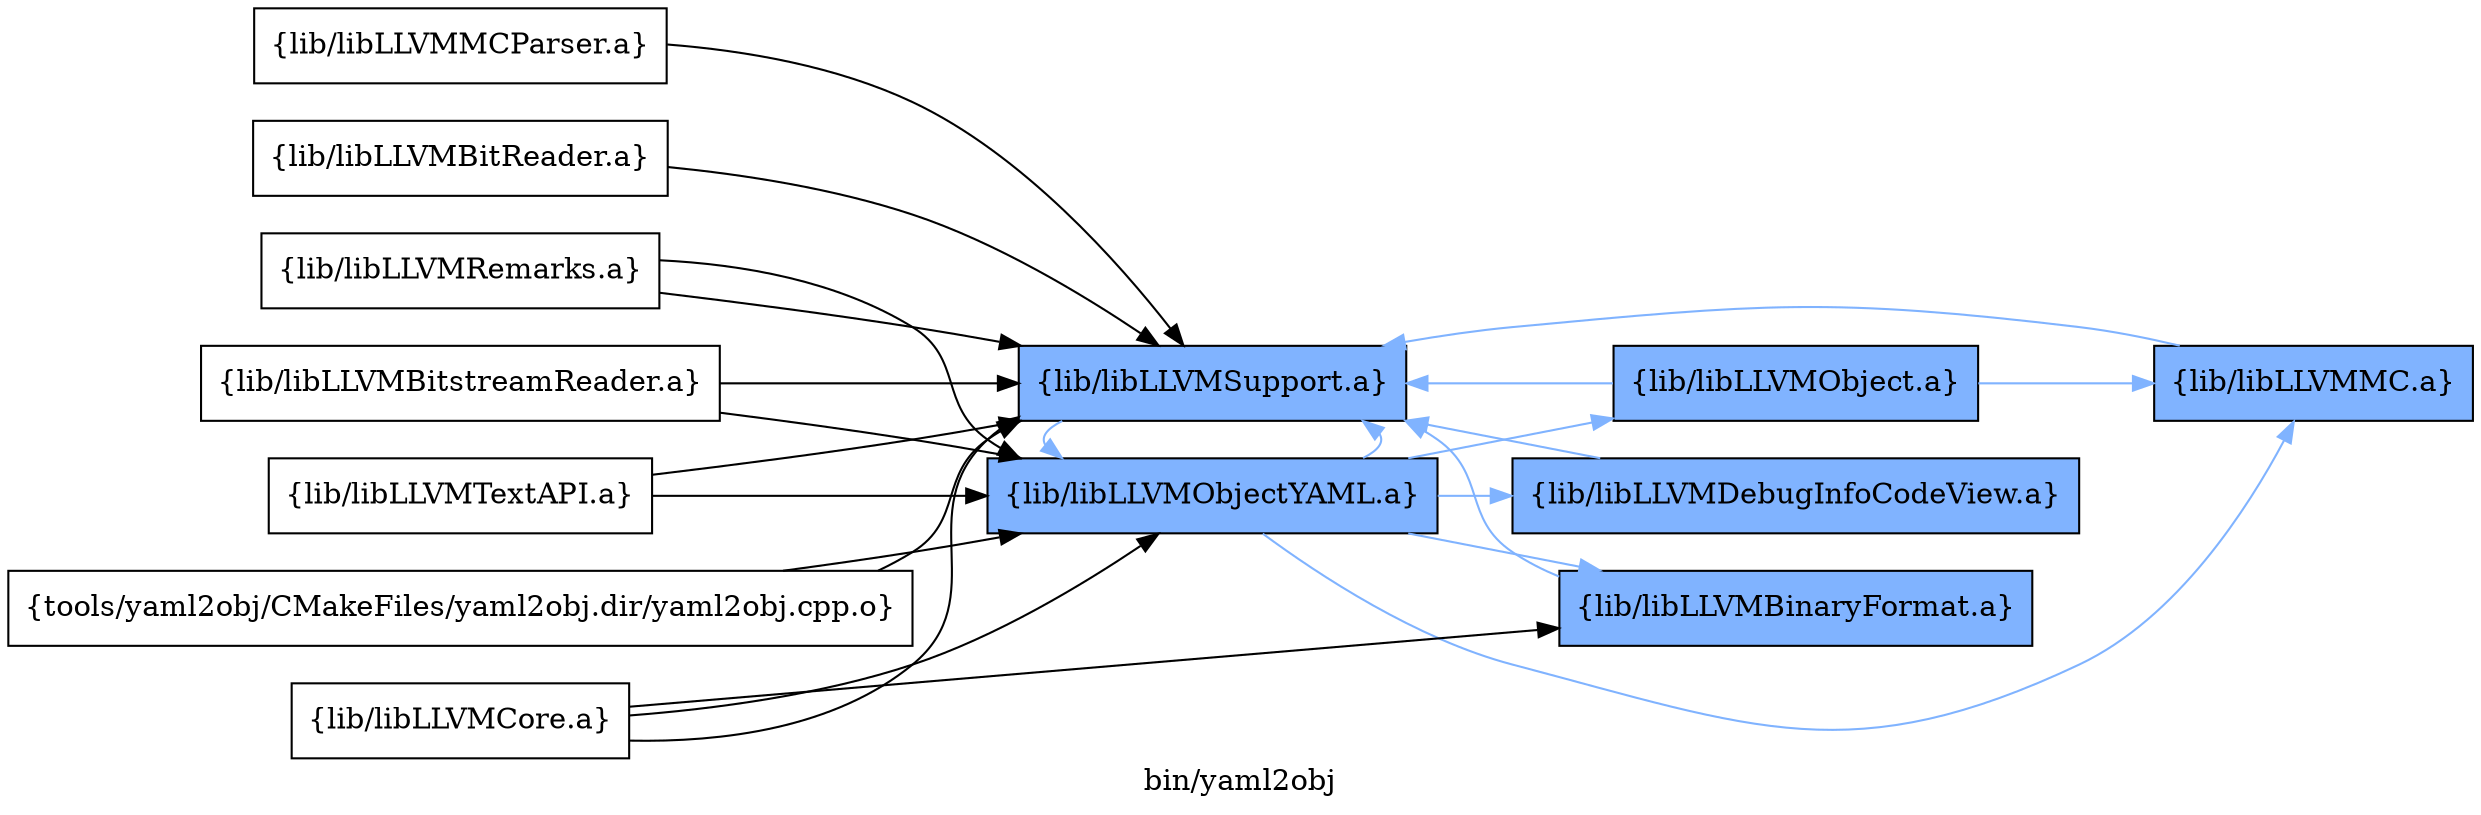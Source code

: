 digraph "bin/yaml2obj" {
	label="bin/yaml2obj";
	rankdir=LR;
	{ rank=same; Node0x564099f30668;  }
	{ rank=same; Node0x564099f2fda8; Node0x564099f2f8a8;  }

	Node0x564099f30668 [shape=record,shape=box,group=0,label="{tools/yaml2obj/CMakeFiles/yaml2obj.dir/yaml2obj.cpp.o}"];
	Node0x564099f30668 -> Node0x564099f2fda8;
	Node0x564099f30668 -> Node0x564099f2f8a8;
	Node0x564099f2fda8 [shape=record,shape=box,group=1,style=filled,fillcolor="0.600000 0.5 1",label="{lib/libLLVMObjectYAML.a}"];
	Node0x564099f2fda8 -> Node0x564099f2f8a8[color="0.600000 0.5 1"];
	Node0x564099f2fda8 -> Node0x564099f32cd8[color="0.600000 0.5 1"];
	Node0x564099f2fda8 -> Node0x564099f32648[color="0.600000 0.5 1"];
	Node0x564099f2fda8 -> Node0x564099f30d98[color="0.600000 0.5 1"];
	Node0x564099f2fda8 -> Node0x564099f2fe48[color="0.600000 0.5 1"];
	Node0x564099f2f8a8 [shape=record,shape=box,group=1,style=filled,fillcolor="0.600000 0.5 1",label="{lib/libLLVMSupport.a}"];
	Node0x564099f2f8a8 -> Node0x564099f2fda8[color="0.600000 0.5 1"];
	Node0x564099f32cd8 [shape=record,shape=box,group=1,style=filled,fillcolor="0.600000 0.5 1",label="{lib/libLLVMMC.a}"];
	Node0x564099f32cd8 -> Node0x564099f2f8a8[color="0.600000 0.5 1"];
	Node0x564099f32648 [shape=record,shape=box,group=1,style=filled,fillcolor="0.600000 0.5 1",label="{lib/libLLVMBinaryFormat.a}"];
	Node0x564099f32648 -> Node0x564099f2f8a8[color="0.600000 0.5 1"];
	Node0x564099f30d98 [shape=record,shape=box,group=1,style=filled,fillcolor="0.600000 0.5 1",label="{lib/libLLVMDebugInfoCodeView.a}"];
	Node0x564099f30d98 -> Node0x564099f2f8a8[color="0.600000 0.5 1"];
	Node0x564099f2fe48 [shape=record,shape=box,group=1,style=filled,fillcolor="0.600000 0.5 1",label="{lib/libLLVMObject.a}"];
	Node0x564099f2fe48 -> Node0x564099f2f8a8[color="0.600000 0.5 1"];
	Node0x564099f2fe48 -> Node0x564099f32cd8[color="0.600000 0.5 1"];
	Node0x564099f2e598 [shape=record,shape=box,group=0,label="{lib/libLLVMBitReader.a}"];
	Node0x564099f2e598 -> Node0x564099f2f8a8;
	Node0x564099f2e0e8 [shape=record,shape=box,group=0,label="{lib/libLLVMCore.a}"];
	Node0x564099f2e0e8 -> Node0x564099f2f8a8;
	Node0x564099f2e0e8 -> Node0x564099f32648;
	Node0x564099f2e0e8 -> Node0x564099f2fda8;
	Node0x564099f2efe8 [shape=record,shape=box,group=0,label="{lib/libLLVMRemarks.a}"];
	Node0x564099f2efe8 -> Node0x564099f2f8a8;
	Node0x564099f2efe8 -> Node0x564099f2fda8;
	Node0x564099f2ea98 [shape=record,shape=box,group=0,label="{lib/libLLVMBitstreamReader.a}"];
	Node0x564099f2ea98 -> Node0x564099f2fda8;
	Node0x564099f2ea98 -> Node0x564099f2f8a8;
	Node0x564099f322d8 [shape=record,shape=box,group=0,label="{lib/libLLVMMCParser.a}"];
	Node0x564099f322d8 -> Node0x564099f2f8a8;
	Node0x564099f31f18 [shape=record,shape=box,group=0,label="{lib/libLLVMTextAPI.a}"];
	Node0x564099f31f18 -> Node0x564099f2f8a8;
	Node0x564099f31f18 -> Node0x564099f2fda8;
}
